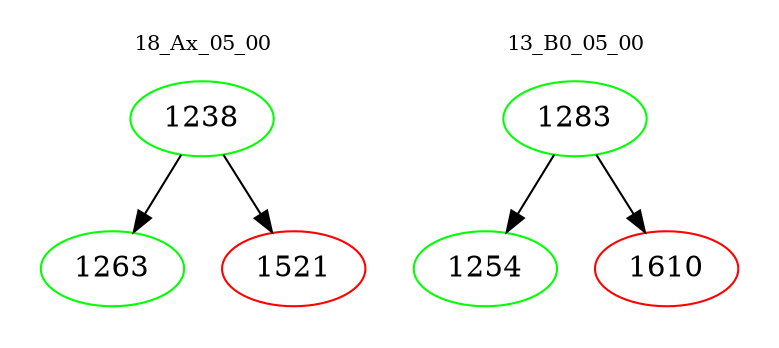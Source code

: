 digraph{
subgraph cluster_0 {
color = white
label = "18_Ax_05_00";
fontsize=10;
T0_1238 [label="1238", color="green"]
T0_1238 -> T0_1263 [color="black"]
T0_1263 [label="1263", color="green"]
T0_1238 -> T0_1521 [color="black"]
T0_1521 [label="1521", color="red"]
}
subgraph cluster_1 {
color = white
label = "13_B0_05_00";
fontsize=10;
T1_1283 [label="1283", color="green"]
T1_1283 -> T1_1254 [color="black"]
T1_1254 [label="1254", color="green"]
T1_1283 -> T1_1610 [color="black"]
T1_1610 [label="1610", color="red"]
}
}
